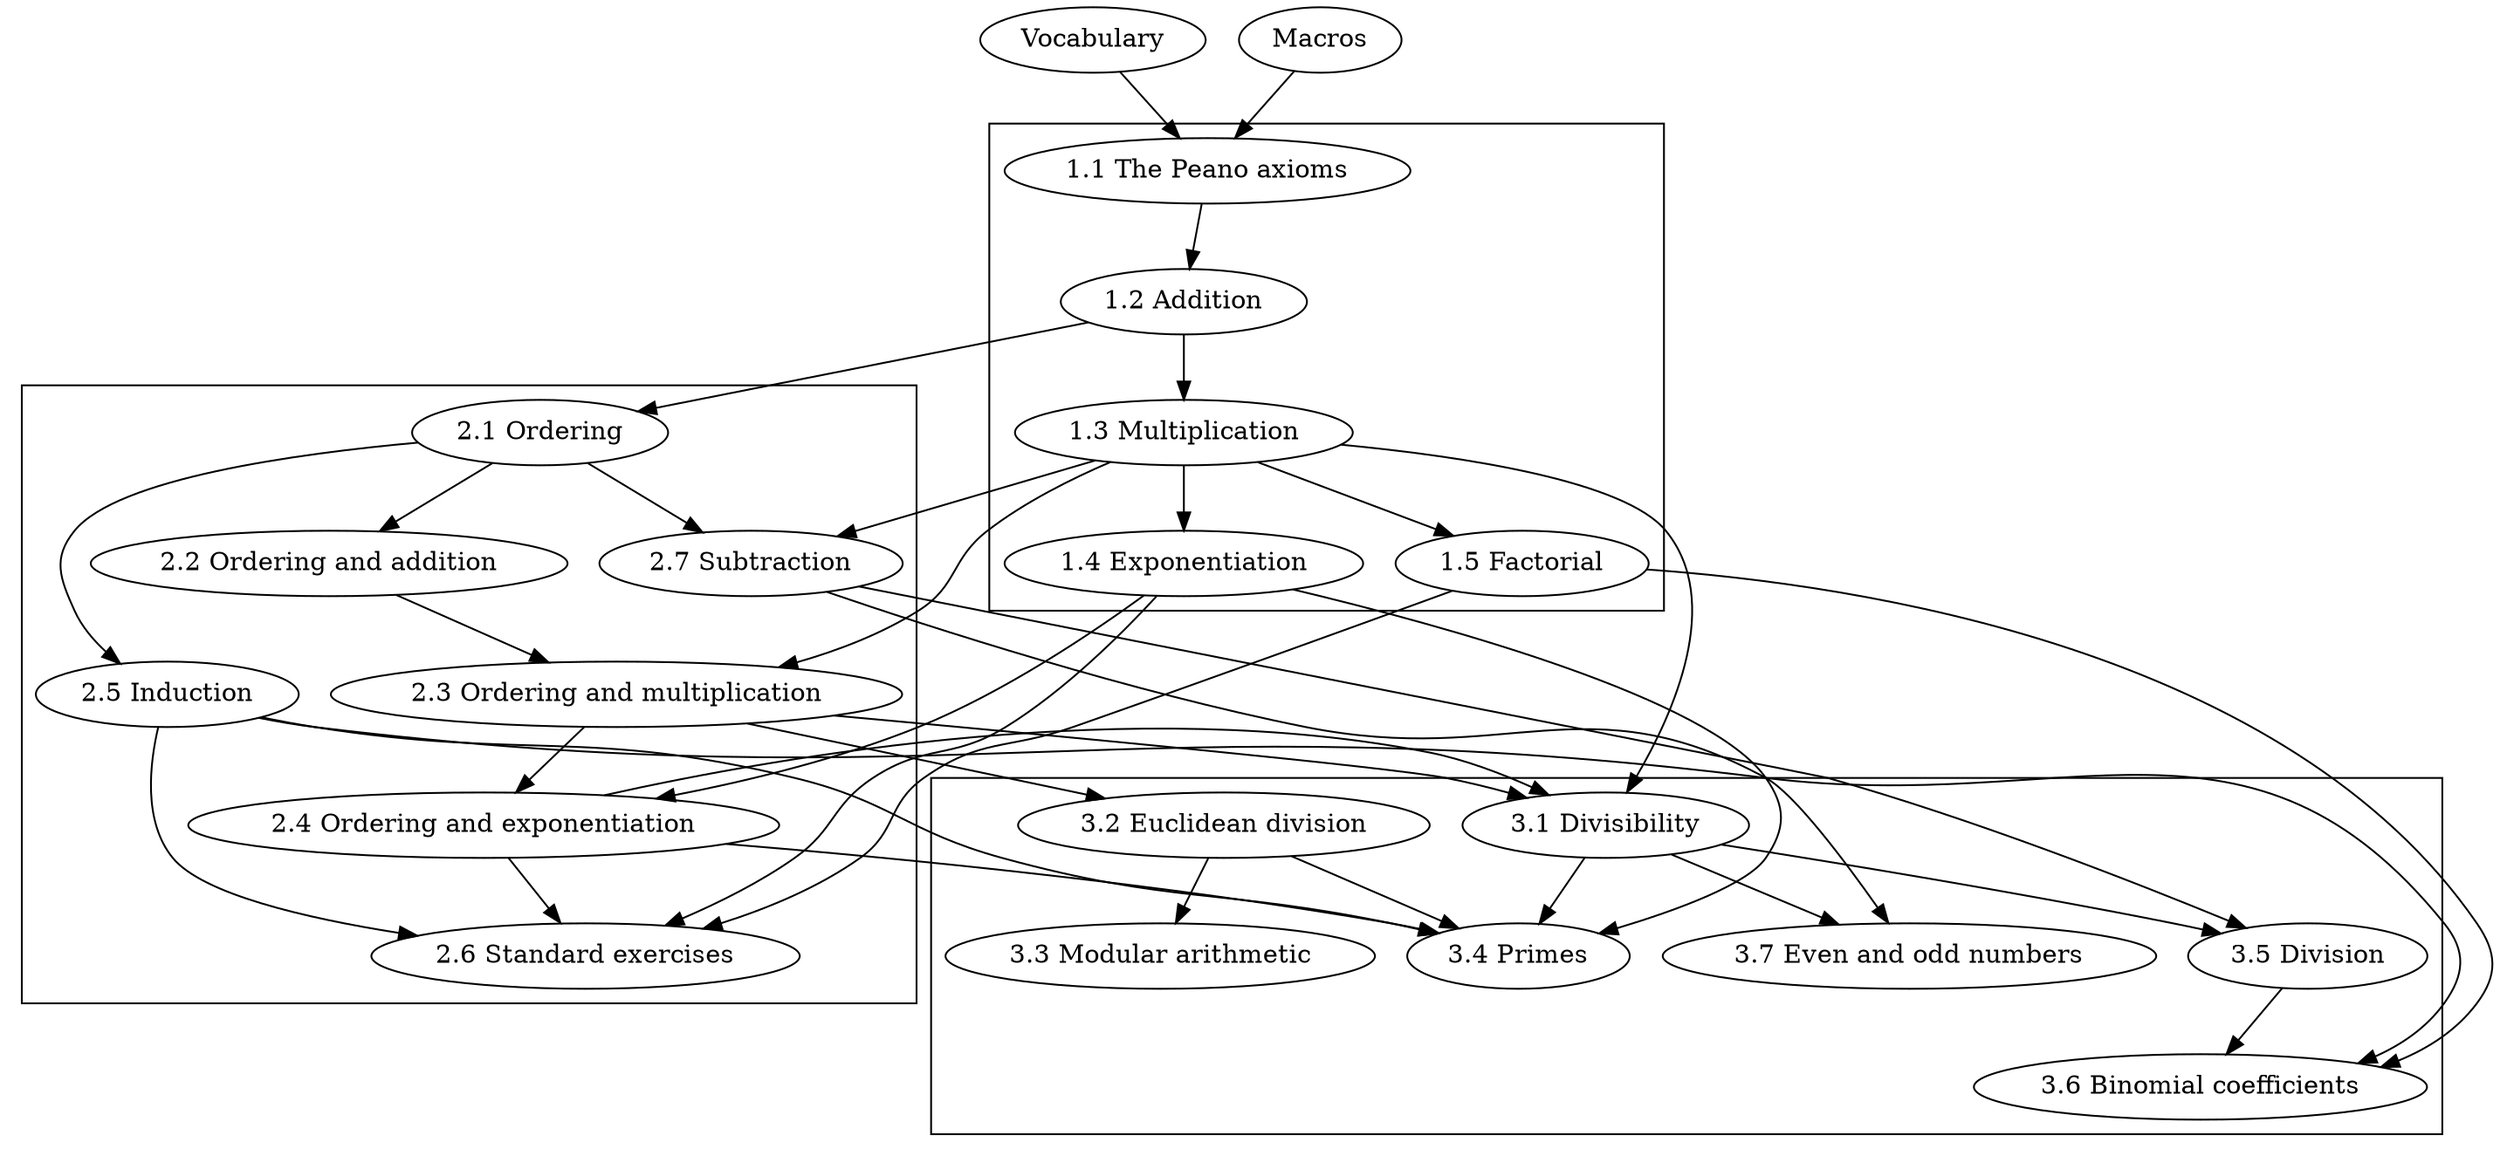 digraph Sections {
  vocab [label = "Vocabulary"]
  macros [label = "Macros"]

  subgraph cluster_1 {
    arith_01 [label = "1.1 The Peano axioms"]
    arith_02 [label = "1.2 Addition"]
    arith_03 [label = "1.3 Multiplication"]
    arith_04 [label = "1.4 Exponentiation"]
    arith_05 [label = "1.5 Factorial"]
  }

  subgraph cluster_2 {
    ord_01 [label = "2.1 Ordering"]
    ord_02 [label = "2.2 Ordering and addition"]
    ord_03 [label = "2.3 Ordering and multiplication"]
    ord_04 [label = "2.4 Ordering and exponentiation"]
    ord_05 [label = "2.5 Induction"]
    ord_06 [label = "2.6 Standard exercises"]
    ord_07 [label = "2.7 Subtraction"]
  }

  subgraph cluster_3 {
    div_01 [label = "3.1 Divisibility"]
    div_02 [label = "3.2 Euclidean division"]
    div_03 [label = "3.3 Modular arithmetic"]
    div_04 [label = "3.4 Primes"]
    div_05 [label = "3.5 Division"]
    div_06 [label = "3.6 Binomial coefficients"]
    div_07 [label = "3.7 Even and odd numbers"]
  }

  /* 1.1 */ vocab, macros                             -> arith_01
  /* 1.2 */ arith_01                                  -> arith_02
  /* 1.3 */ arith_02                                  -> arith_03
  /* 1.4 */ arith_03                                  -> arith_04
  /* 1.5 */ arith_03                                  -> arith_05

  /* 2.1 */ arith_02                                  -> ord_01
  /* 2.2 */ ord_01                                    -> ord_02
  /* 2.3 */ arith_03, ord_02                          -> ord_03
  /* 2.4 */ arith_04, ord_03                          -> ord_04
  /* 2.5 */ ord_01                                    -> ord_05
  /* 2.6 */ arith_04, arith_05, ord_04, ord_05        -> ord_06
  /* 2.7 */ arith_03, ord_01                          -> ord_07

  /* 3.1 */ arith_03, ord_03, ord_04                  -> div_01
  /* 3.2 */ ord_03                                    -> div_02
  /* 3.3 */ div_02                                    -> div_03
  /* 3.4 */ arith_04, ord_04, ord_05, div_01, div_02  -> div_04
  /* 3.5 */ ord_07, div_01                            -> div_05
  /* 3.6 */ arith_05, ord_05, div_05                  -> div_06
  /* 3.7 */ ord_07, div_01                            -> div_07
}
